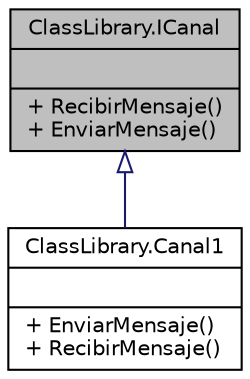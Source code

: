 digraph "ClassLibrary.ICanal"
{
 // INTERACTIVE_SVG=YES
 // LATEX_PDF_SIZE
  edge [fontname="Helvetica",fontsize="10",labelfontname="Helvetica",labelfontsize="10"];
  node [fontname="Helvetica",fontsize="10",shape=record];
  Node1 [label="{ClassLibrary.ICanal\n||+ RecibirMensaje()\l+ EnviarMensaje()\l}",height=0.2,width=0.4,color="black", fillcolor="grey75", style="filled", fontcolor="black",tooltip="Esta clase respresenta la interfaz de los canales."];
  Node1 -> Node2 [dir="back",color="midnightblue",fontsize="10",style="solid",arrowtail="onormal",fontname="Helvetica"];
  Node2 [label="{ClassLibrary.Canal1\n||+ EnviarMensaje()\l+ RecibirMensaje()\l}",height=0.2,width=0.4,color="black", fillcolor="white", style="filled",URL="$classClassLibrary_1_1Canal1.html",tooltip="Clase de ejemplo para una implementación de la interfaz ICanal utilizada en los tests donde es releva..."];
}

